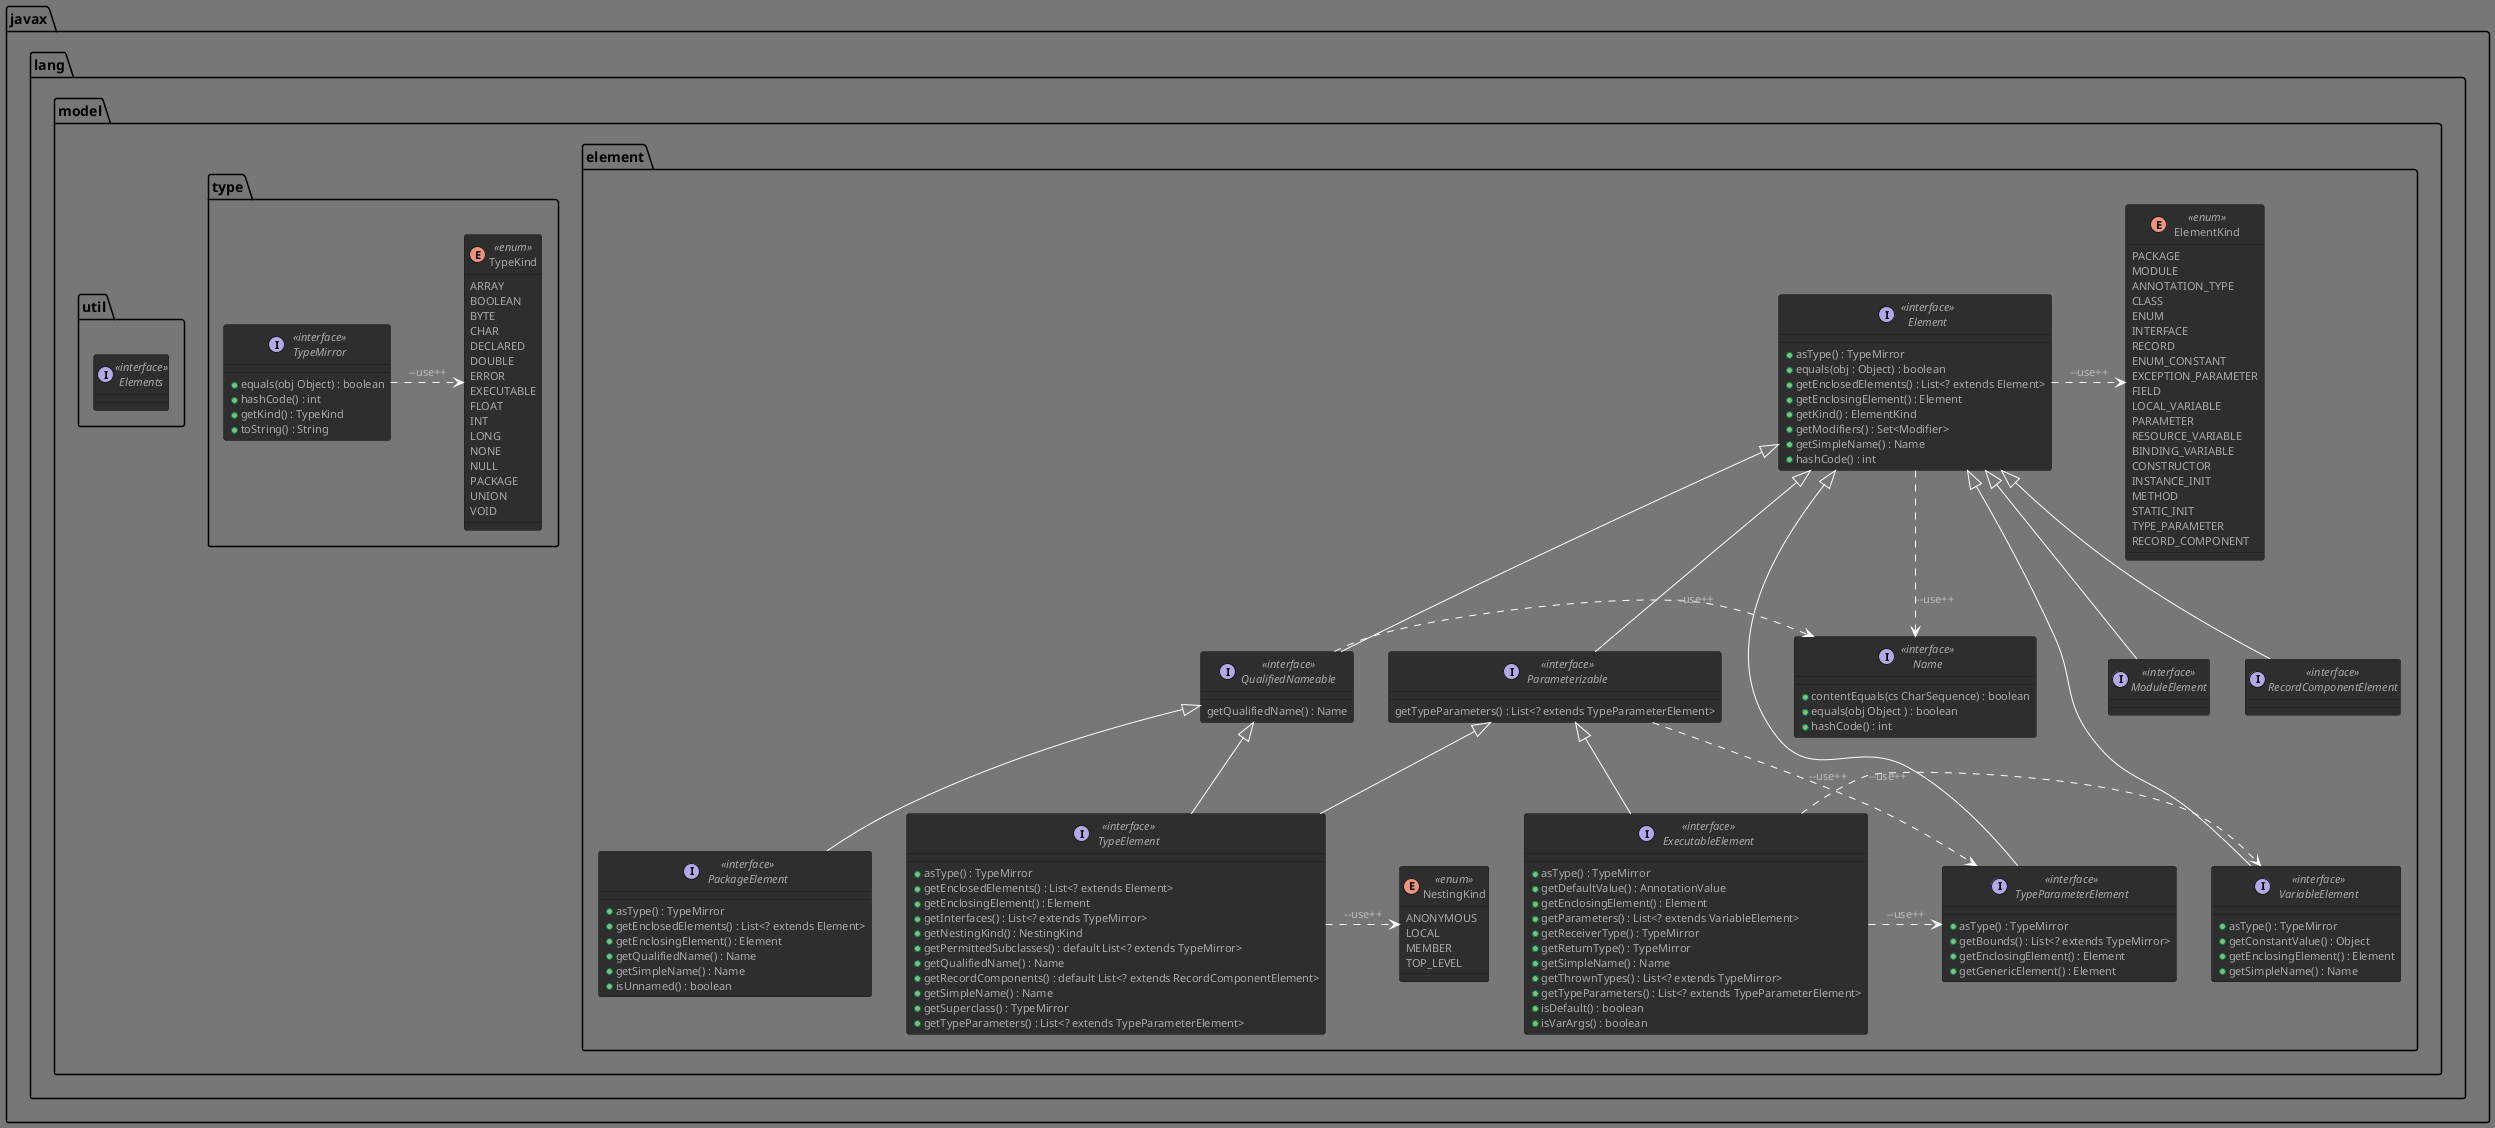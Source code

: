 @startuml
'https://plantuml.com/class-diagram
!theme reddress-darkgreen

package javax.lang.model.element{
interface Element <<interface>> {
+asType() : TypeMirror
+equals(obj : Object) : boolean
+getEnclosedElements() : List<? extends Element>
+getEnclosingElement() : Element
+getKind() : ElementKind
+getModifiers() : Set<Modifier>
+getSimpleName() : Name
+hashCode() : int
}

enum ElementKind <<enum>>{
PACKAGE
MODULE
ANNOTATION_TYPE
CLASS
ENUM
INTERFACE
RECORD
ENUM_CONSTANT
EXCEPTION_PARAMETER
FIELD
LOCAL_VARIABLE
PARAMETER
RESOURCE_VARIABLE
BINDING_VARIABLE
CONSTRUCTOR
INSTANCE_INIT
METHOD
STATIC_INIT
TYPE_PARAMETER
RECORD_COMPONENT
}

interface Name <<interface>>{
+contentEquals(cs CharSequence) : boolean
+equals(obj Object ) : boolean
+hashCode() : int
}

interface ExecutableElement <<interface>> extends Parameterizable{
+asType() : TypeMirror
+getDefaultValue() : AnnotationValue
+getEnclosingElement() : Element
+getParameters() : List<? extends VariableElement>
+getReceiverType() : TypeMirror
+getReturnType() : TypeMirror
+getSimpleName() : Name
+getThrownTypes() : List<? extends TypeMirror>
+getTypeParameters() : List<? extends TypeParameterElement>
+isDefault() : boolean
+isVarArgs() : boolean
}

interface PackageElement <<interface>> extends QualifiedNameable{
+asType() : TypeMirror
+getEnclosedElements() : List<? extends Element>
+getEnclosingElement() : Element
+getQualifiedName() : Name
+getSimpleName() : Name
+isUnnamed() : boolean
}

interface VariableElement <<interface>> extends Element{
+asType() : TypeMirror
+getConstantValue() : Object
+getEnclosingElement() : Element
+getSimpleName() : Name
}

interface ModuleElement <<interface>> extends Element{}

interface Parameterizable <<interface>> extends Element{
getTypeParameters() : List<? extends TypeParameterElement>
}

interface QualifiedNameable <<interface>> extends Element{
getQualifiedName() : Name
}

interface RecordComponentElement <<interface>> extends Element{}

interface TypeElement <<interface>> extends QualifiedNameable, Parameterizable{
+asType() : TypeMirror
+getEnclosedElements() : List<? extends Element>
+getEnclosingElement() : Element
+getInterfaces() : List<? extends TypeMirror>
+getNestingKind() : NestingKind
+getPermittedSubclasses() : default List<? extends TypeMirror>
+getQualifiedName() : Name
+getRecordComponents() : default List<? extends RecordComponentElement>
+getSimpleName() : Name
+getSuperclass() : TypeMirror
+getTypeParameters() : List<? extends TypeParameterElement>
}

enum NestingKind <<enum>> {
ANONYMOUS
LOCAL
MEMBER
TOP_LEVEL
}

interface TypeParameterElement <<interface>> extends Element{
+asType() : TypeMirror
+getBounds() : List<? extends TypeMirror>
+getEnclosingElement() : Element
+getGenericElement() : Element
}

Element .> ElementKind : --use++
Element .> Name : --use++
TypeElement .> NestingKind : --use++
ExecutableElement .> VariableElement : --use++
ExecutableElement .> TypeParameterElement : --use++
QualifiedNameable .> Name : --use++
Parameterizable .> TypeParameterElement : --use++
}


package javax.lang.model.type{

interface TypeMirror <<interface>>{
+equals(obj Object) : boolean
+hashCode() : int
+getKind() : TypeKind
+toString() : String
}

enum TypeKind <<enum>>{
ARRAY
BOOLEAN
BYTE
CHAR
DECLARED
DOUBLE
ERROR
EXECUTABLE
FLOAT
INT
LONG
NONE
NULL
PACKAGE
UNION
VOID
}
TypeMirror .> TypeKind : --use++
}


package javax.lang.model.util{

interface Elements <<interface>>{}

}

@enduml